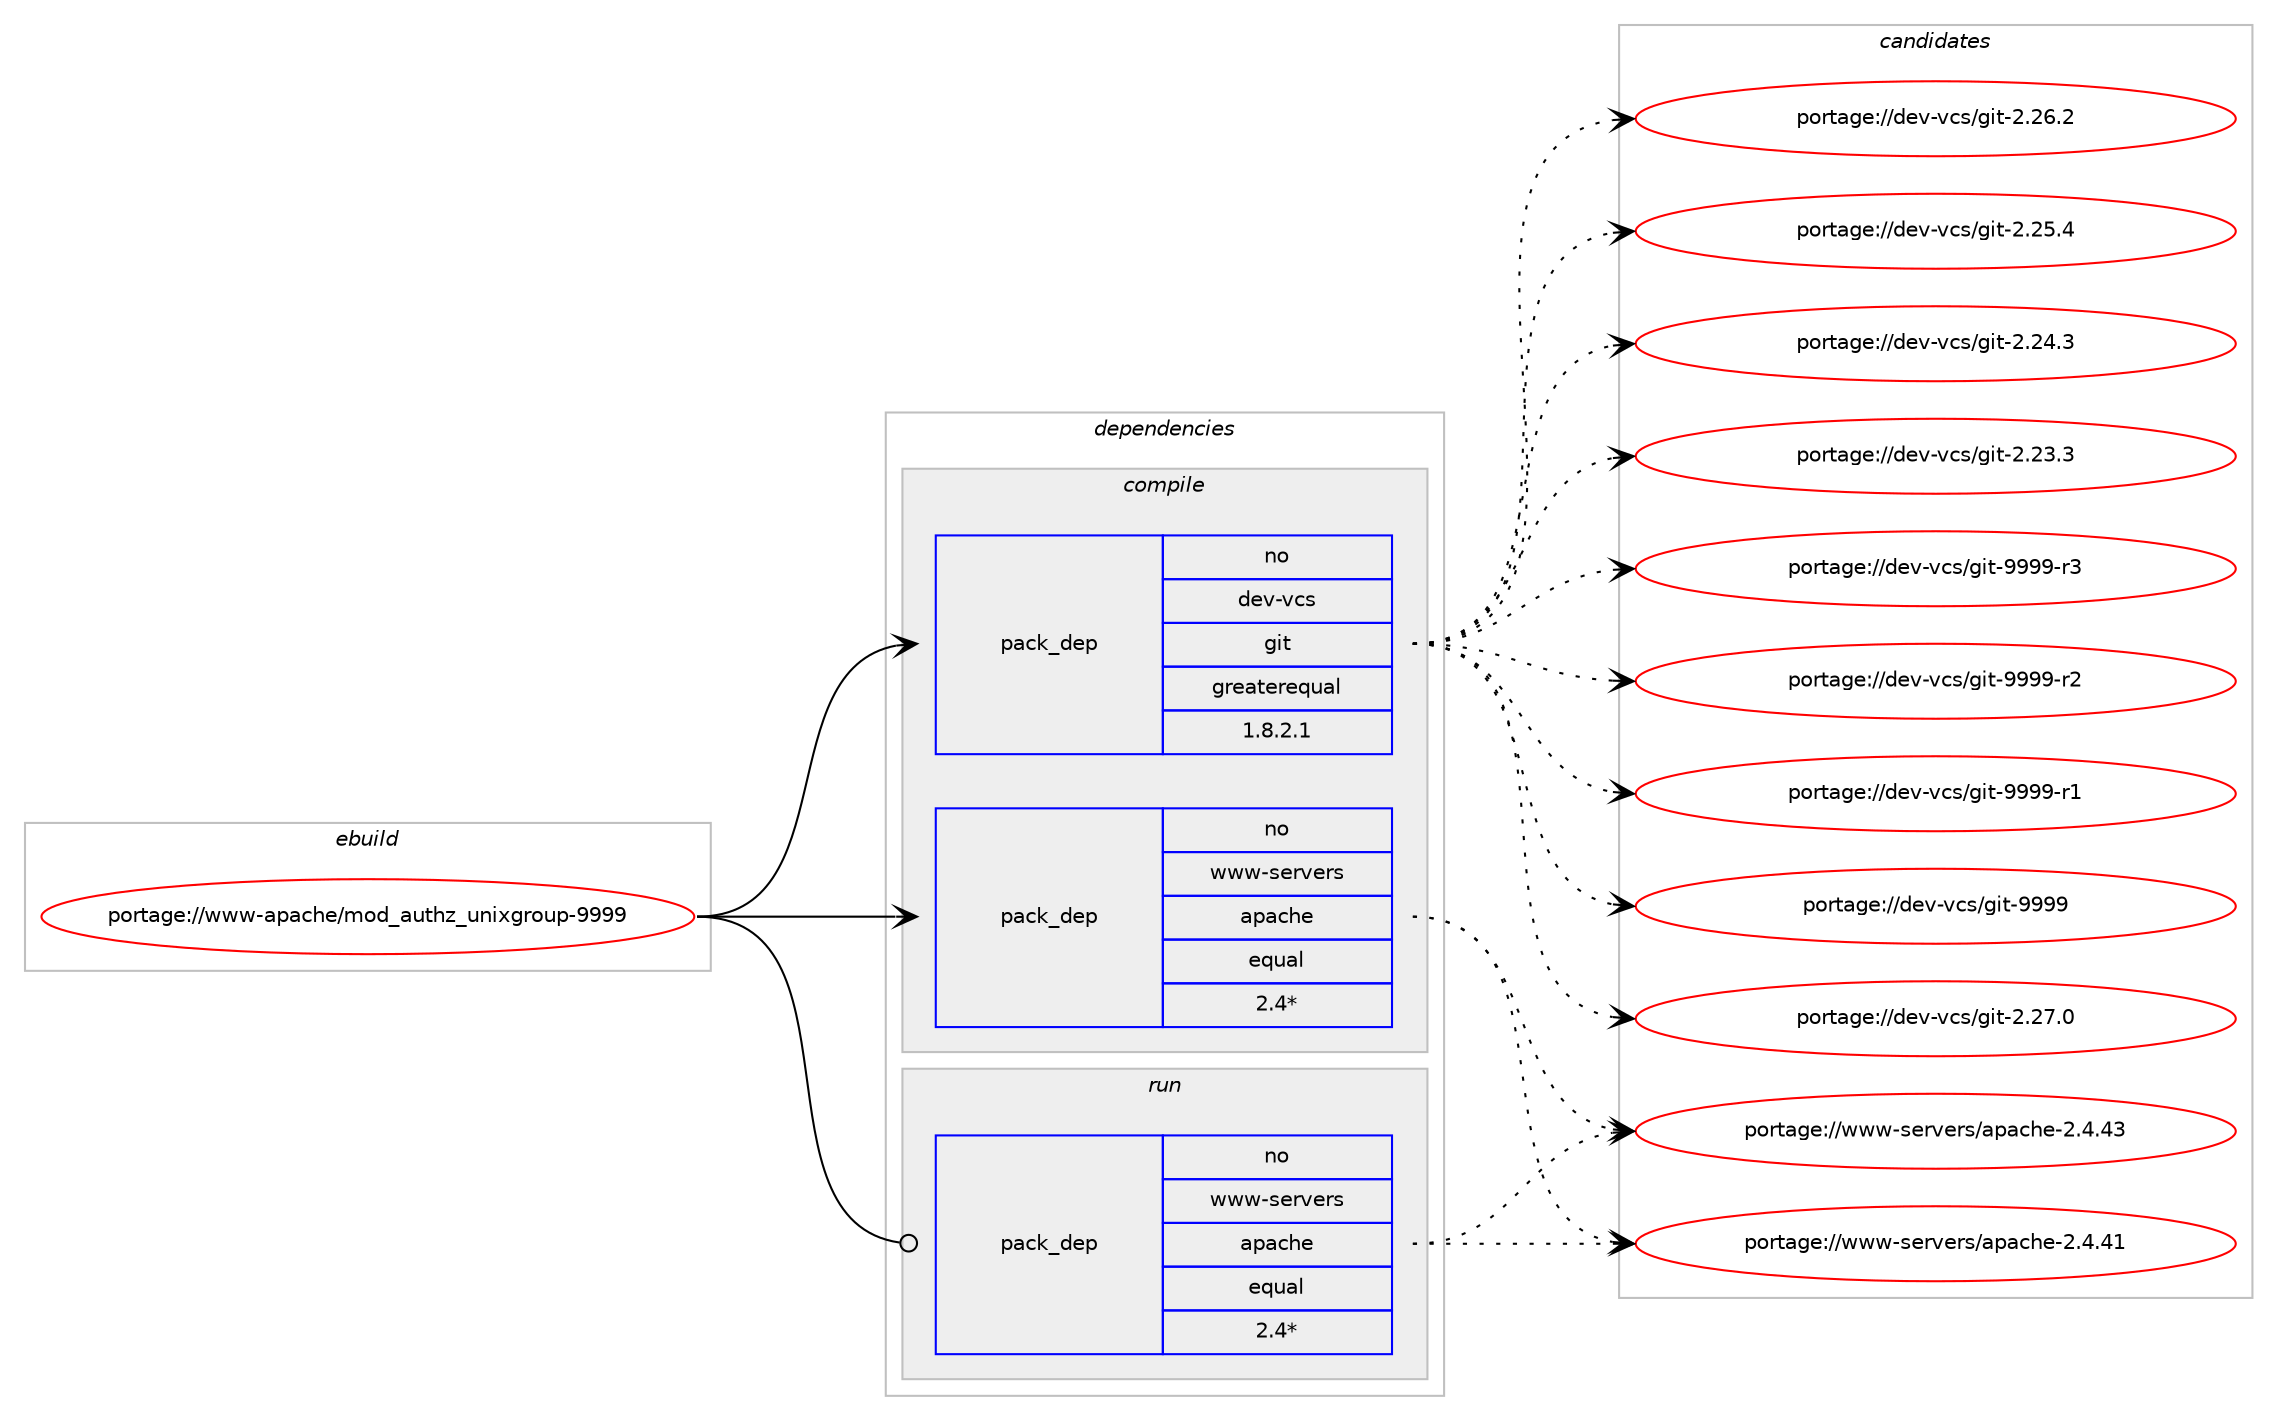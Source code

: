 digraph prolog {

# *************
# Graph options
# *************

newrank=true;
concentrate=true;
compound=true;
graph [rankdir=LR,fontname=Helvetica,fontsize=10,ranksep=1.5];#, ranksep=2.5, nodesep=0.2];
edge  [arrowhead=vee];
node  [fontname=Helvetica,fontsize=10];

# **********
# The ebuild
# **********

subgraph cluster_leftcol {
color=gray;
rank=same;
label=<<i>ebuild</i>>;
id [label="portage://www-apache/mod_authz_unixgroup-9999", color=red, width=4, href="../www-apache/mod_authz_unixgroup-9999.svg"];
}

# ****************
# The dependencies
# ****************

subgraph cluster_midcol {
color=gray;
label=<<i>dependencies</i>>;
subgraph cluster_compile {
fillcolor="#eeeeee";
style=filled;
label=<<i>compile</i>>;
subgraph pack1933 {
dependency2230 [label=<<TABLE BORDER="0" CELLBORDER="1" CELLSPACING="0" CELLPADDING="4" WIDTH="220"><TR><TD ROWSPAN="6" CELLPADDING="30">pack_dep</TD></TR><TR><TD WIDTH="110">no</TD></TR><TR><TD>dev-vcs</TD></TR><TR><TD>git</TD></TR><TR><TD>greaterequal</TD></TR><TR><TD>1.8.2.1</TD></TR></TABLE>>, shape=none, color=blue];
}
id:e -> dependency2230:w [weight=20,style="solid",arrowhead="vee"];
subgraph pack1934 {
dependency2231 [label=<<TABLE BORDER="0" CELLBORDER="1" CELLSPACING="0" CELLPADDING="4" WIDTH="220"><TR><TD ROWSPAN="6" CELLPADDING="30">pack_dep</TD></TR><TR><TD WIDTH="110">no</TD></TR><TR><TD>www-servers</TD></TR><TR><TD>apache</TD></TR><TR><TD>equal</TD></TR><TR><TD>2.4*</TD></TR></TABLE>>, shape=none, color=blue];
}
id:e -> dependency2231:w [weight=20,style="solid",arrowhead="vee"];
}
subgraph cluster_compileandrun {
fillcolor="#eeeeee";
style=filled;
label=<<i>compile and run</i>>;
}
subgraph cluster_run {
fillcolor="#eeeeee";
style=filled;
label=<<i>run</i>>;
subgraph pack1935 {
dependency2232 [label=<<TABLE BORDER="0" CELLBORDER="1" CELLSPACING="0" CELLPADDING="4" WIDTH="220"><TR><TD ROWSPAN="6" CELLPADDING="30">pack_dep</TD></TR><TR><TD WIDTH="110">no</TD></TR><TR><TD>www-servers</TD></TR><TR><TD>apache</TD></TR><TR><TD>equal</TD></TR><TR><TD>2.4*</TD></TR></TABLE>>, shape=none, color=blue];
}
id:e -> dependency2232:w [weight=20,style="solid",arrowhead="odot"];
}
}

# **************
# The candidates
# **************

subgraph cluster_choices {
rank=same;
color=gray;
label=<<i>candidates</i>>;

subgraph choice1933 {
color=black;
nodesep=1;
choice10010111845118991154710310511645575757574511451 [label="portage://dev-vcs/git-9999-r3", color=red, width=4,href="../dev-vcs/git-9999-r3.svg"];
choice10010111845118991154710310511645575757574511450 [label="portage://dev-vcs/git-9999-r2", color=red, width=4,href="../dev-vcs/git-9999-r2.svg"];
choice10010111845118991154710310511645575757574511449 [label="portage://dev-vcs/git-9999-r1", color=red, width=4,href="../dev-vcs/git-9999-r1.svg"];
choice1001011184511899115471031051164557575757 [label="portage://dev-vcs/git-9999", color=red, width=4,href="../dev-vcs/git-9999.svg"];
choice10010111845118991154710310511645504650554648 [label="portage://dev-vcs/git-2.27.0", color=red, width=4,href="../dev-vcs/git-2.27.0.svg"];
choice10010111845118991154710310511645504650544650 [label="portage://dev-vcs/git-2.26.2", color=red, width=4,href="../dev-vcs/git-2.26.2.svg"];
choice10010111845118991154710310511645504650534652 [label="portage://dev-vcs/git-2.25.4", color=red, width=4,href="../dev-vcs/git-2.25.4.svg"];
choice10010111845118991154710310511645504650524651 [label="portage://dev-vcs/git-2.24.3", color=red, width=4,href="../dev-vcs/git-2.24.3.svg"];
choice10010111845118991154710310511645504650514651 [label="portage://dev-vcs/git-2.23.3", color=red, width=4,href="../dev-vcs/git-2.23.3.svg"];
dependency2230:e -> choice10010111845118991154710310511645575757574511451:w [style=dotted,weight="100"];
dependency2230:e -> choice10010111845118991154710310511645575757574511450:w [style=dotted,weight="100"];
dependency2230:e -> choice10010111845118991154710310511645575757574511449:w [style=dotted,weight="100"];
dependency2230:e -> choice1001011184511899115471031051164557575757:w [style=dotted,weight="100"];
dependency2230:e -> choice10010111845118991154710310511645504650554648:w [style=dotted,weight="100"];
dependency2230:e -> choice10010111845118991154710310511645504650544650:w [style=dotted,weight="100"];
dependency2230:e -> choice10010111845118991154710310511645504650534652:w [style=dotted,weight="100"];
dependency2230:e -> choice10010111845118991154710310511645504650524651:w [style=dotted,weight="100"];
dependency2230:e -> choice10010111845118991154710310511645504650514651:w [style=dotted,weight="100"];
}
subgraph choice1934 {
color=black;
nodesep=1;
choice119119119451151011141181011141154797112979910410145504652465251 [label="portage://www-servers/apache-2.4.43", color=red, width=4,href="../www-servers/apache-2.4.43.svg"];
choice119119119451151011141181011141154797112979910410145504652465249 [label="portage://www-servers/apache-2.4.41", color=red, width=4,href="../www-servers/apache-2.4.41.svg"];
dependency2231:e -> choice119119119451151011141181011141154797112979910410145504652465251:w [style=dotted,weight="100"];
dependency2231:e -> choice119119119451151011141181011141154797112979910410145504652465249:w [style=dotted,weight="100"];
}
subgraph choice1935 {
color=black;
nodesep=1;
choice119119119451151011141181011141154797112979910410145504652465251 [label="portage://www-servers/apache-2.4.43", color=red, width=4,href="../www-servers/apache-2.4.43.svg"];
choice119119119451151011141181011141154797112979910410145504652465249 [label="portage://www-servers/apache-2.4.41", color=red, width=4,href="../www-servers/apache-2.4.41.svg"];
dependency2232:e -> choice119119119451151011141181011141154797112979910410145504652465251:w [style=dotted,weight="100"];
dependency2232:e -> choice119119119451151011141181011141154797112979910410145504652465249:w [style=dotted,weight="100"];
}
}

}
